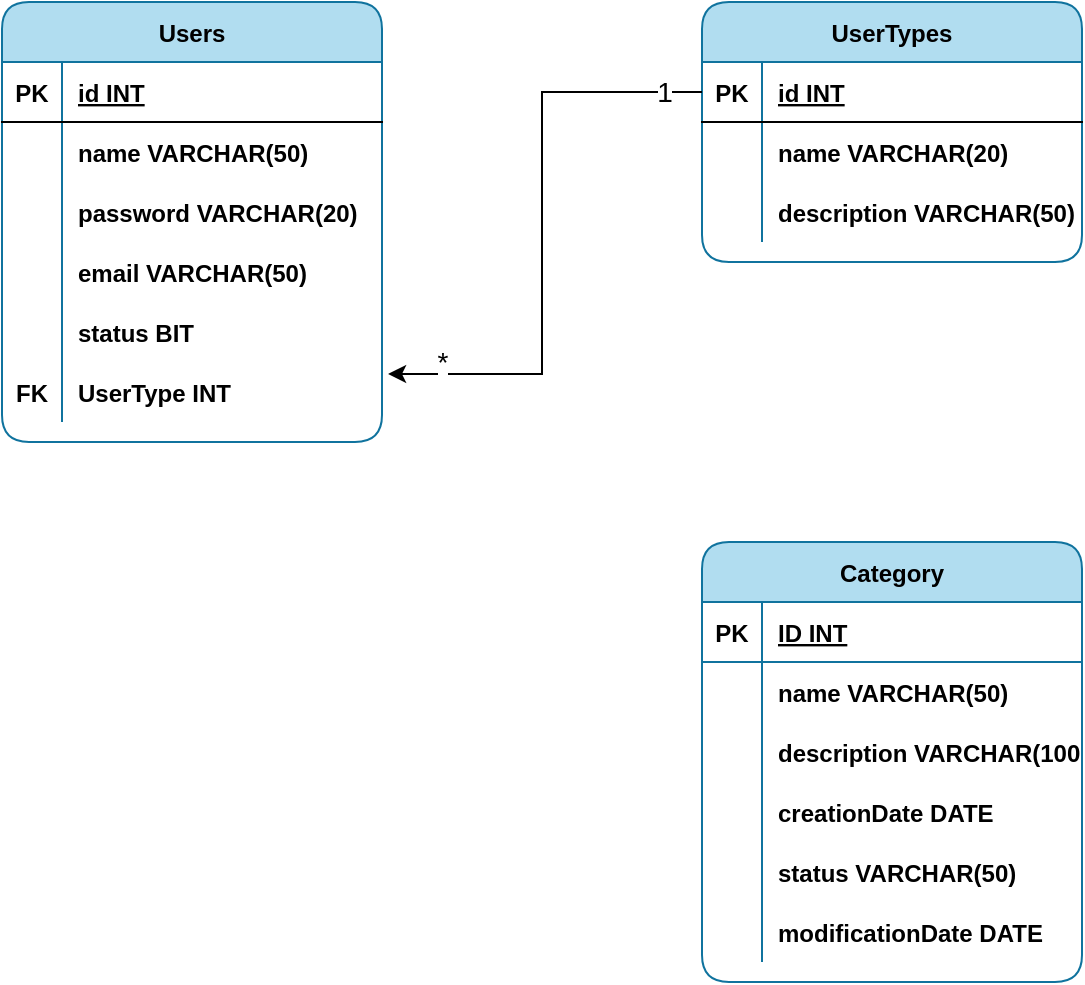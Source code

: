 <mxfile version="15.4.0" type="device"><diagram id="R2lEEEUBdFMjLlhIrx00" name="Page-1"><mxGraphModel dx="1271" dy="600" grid="1" gridSize="10" guides="1" tooltips="1" connect="1" arrows="1" fold="1" page="1" pageScale="1" pageWidth="850" pageHeight="1100" math="0" shadow="0" extFonts="Permanent Marker^https://fonts.googleapis.com/css?family=Permanent+Marker"><root><mxCell id="0"/><mxCell id="1" parent="0"/><mxCell id="CzEHlBc1Xpwd7CCSEpgQ-1" value="Users" style="shape=table;startSize=30;container=1;collapsible=1;childLayout=tableLayout;fixedRows=1;rowLines=0;fontStyle=1;align=center;resizeLast=1;rounded=1;fillColor=#b1ddf0;strokeColor=#10739e;" parent="1" vertex="1"><mxGeometry x="180" y="100" width="190" height="220" as="geometry"/></mxCell><mxCell id="CzEHlBc1Xpwd7CCSEpgQ-2" value="" style="shape=partialRectangle;collapsible=0;dropTarget=0;pointerEvents=0;fillColor=none;top=0;left=0;bottom=1;right=0;points=[[0,0.5],[1,0.5]];portConstraint=eastwest;" parent="CzEHlBc1Xpwd7CCSEpgQ-1" vertex="1"><mxGeometry y="30" width="190" height="30" as="geometry"/></mxCell><mxCell id="CzEHlBc1Xpwd7CCSEpgQ-3" value="PK" style="shape=partialRectangle;connectable=0;fillColor=none;top=0;left=0;bottom=0;right=0;fontStyle=1;overflow=hidden;" parent="CzEHlBc1Xpwd7CCSEpgQ-2" vertex="1"><mxGeometry width="30" height="30" as="geometry"><mxRectangle width="30" height="30" as="alternateBounds"/></mxGeometry></mxCell><mxCell id="CzEHlBc1Xpwd7CCSEpgQ-4" value="id INT" style="shape=partialRectangle;connectable=0;fillColor=none;top=0;left=0;bottom=0;right=0;align=left;spacingLeft=6;fontStyle=5;overflow=hidden;" parent="CzEHlBc1Xpwd7CCSEpgQ-2" vertex="1"><mxGeometry x="30" width="160" height="30" as="geometry"><mxRectangle width="160" height="30" as="alternateBounds"/></mxGeometry></mxCell><mxCell id="CzEHlBc1Xpwd7CCSEpgQ-5" value="" style="shape=partialRectangle;collapsible=0;dropTarget=0;pointerEvents=0;fillColor=none;top=0;left=0;bottom=0;right=0;points=[[0,0.5],[1,0.5]];portConstraint=eastwest;" parent="CzEHlBc1Xpwd7CCSEpgQ-1" vertex="1"><mxGeometry y="60" width="190" height="30" as="geometry"/></mxCell><mxCell id="CzEHlBc1Xpwd7CCSEpgQ-6" value="" style="shape=partialRectangle;connectable=0;fillColor=none;top=0;left=0;bottom=0;right=0;editable=1;overflow=hidden;" parent="CzEHlBc1Xpwd7CCSEpgQ-5" vertex="1"><mxGeometry width="30" height="30" as="geometry"><mxRectangle width="30" height="30" as="alternateBounds"/></mxGeometry></mxCell><mxCell id="CzEHlBc1Xpwd7CCSEpgQ-7" value="name VARCHAR(50)" style="shape=partialRectangle;connectable=0;fillColor=none;top=0;left=0;bottom=0;right=0;align=left;spacingLeft=6;overflow=hidden;fontStyle=1" parent="CzEHlBc1Xpwd7CCSEpgQ-5" vertex="1"><mxGeometry x="30" width="160" height="30" as="geometry"><mxRectangle width="160" height="30" as="alternateBounds"/></mxGeometry></mxCell><mxCell id="CzEHlBc1Xpwd7CCSEpgQ-8" value="" style="shape=partialRectangle;collapsible=0;dropTarget=0;pointerEvents=0;fillColor=none;top=0;left=0;bottom=0;right=0;points=[[0,0.5],[1,0.5]];portConstraint=eastwest;" parent="CzEHlBc1Xpwd7CCSEpgQ-1" vertex="1"><mxGeometry y="90" width="190" height="30" as="geometry"/></mxCell><mxCell id="CzEHlBc1Xpwd7CCSEpgQ-9" value="" style="shape=partialRectangle;connectable=0;fillColor=none;top=0;left=0;bottom=0;right=0;editable=1;overflow=hidden;" parent="CzEHlBc1Xpwd7CCSEpgQ-8" vertex="1"><mxGeometry width="30" height="30" as="geometry"><mxRectangle width="30" height="30" as="alternateBounds"/></mxGeometry></mxCell><mxCell id="CzEHlBc1Xpwd7CCSEpgQ-10" value="password VARCHAR(20)" style="shape=partialRectangle;connectable=0;fillColor=none;top=0;left=0;bottom=0;right=0;align=left;spacingLeft=6;overflow=hidden;fontStyle=1" parent="CzEHlBc1Xpwd7CCSEpgQ-8" vertex="1"><mxGeometry x="30" width="160" height="30" as="geometry"><mxRectangle width="160" height="30" as="alternateBounds"/></mxGeometry></mxCell><mxCell id="CzEHlBc1Xpwd7CCSEpgQ-11" value="" style="shape=partialRectangle;collapsible=0;dropTarget=0;pointerEvents=0;fillColor=none;top=0;left=0;bottom=0;right=0;points=[[0,0.5],[1,0.5]];portConstraint=eastwest;" parent="CzEHlBc1Xpwd7CCSEpgQ-1" vertex="1"><mxGeometry y="120" width="190" height="30" as="geometry"/></mxCell><mxCell id="CzEHlBc1Xpwd7CCSEpgQ-12" value="" style="shape=partialRectangle;connectable=0;fillColor=none;top=0;left=0;bottom=0;right=0;editable=1;overflow=hidden;" parent="CzEHlBc1Xpwd7CCSEpgQ-11" vertex="1"><mxGeometry width="30" height="30" as="geometry"><mxRectangle width="30" height="30" as="alternateBounds"/></mxGeometry></mxCell><mxCell id="CzEHlBc1Xpwd7CCSEpgQ-13" value="email VARCHAR(50)" style="shape=partialRectangle;connectable=0;fillColor=none;top=0;left=0;bottom=0;right=0;align=left;spacingLeft=6;overflow=hidden;fontStyle=1" parent="CzEHlBc1Xpwd7CCSEpgQ-11" vertex="1"><mxGeometry x="30" width="160" height="30" as="geometry"><mxRectangle width="160" height="30" as="alternateBounds"/></mxGeometry></mxCell><mxCell id="CzEHlBc1Xpwd7CCSEpgQ-14" value="" style="shape=partialRectangle;collapsible=0;dropTarget=0;pointerEvents=0;fillColor=none;top=0;left=0;bottom=0;right=0;points=[[0,0.5],[1,0.5]];portConstraint=eastwest;" parent="CzEHlBc1Xpwd7CCSEpgQ-1" vertex="1"><mxGeometry y="150" width="190" height="30" as="geometry"/></mxCell><mxCell id="CzEHlBc1Xpwd7CCSEpgQ-15" value="" style="shape=partialRectangle;connectable=0;fillColor=none;top=0;left=0;bottom=0;right=0;editable=1;overflow=hidden;" parent="CzEHlBc1Xpwd7CCSEpgQ-14" vertex="1"><mxGeometry width="30" height="30" as="geometry"><mxRectangle width="30" height="30" as="alternateBounds"/></mxGeometry></mxCell><mxCell id="CzEHlBc1Xpwd7CCSEpgQ-16" value="status BIT" style="shape=partialRectangle;connectable=0;fillColor=none;top=0;left=0;bottom=0;right=0;align=left;spacingLeft=6;overflow=hidden;fontStyle=1" parent="CzEHlBc1Xpwd7CCSEpgQ-14" vertex="1"><mxGeometry x="30" width="160" height="30" as="geometry"><mxRectangle width="160" height="30" as="alternateBounds"/></mxGeometry></mxCell><mxCell id="CzEHlBc1Xpwd7CCSEpgQ-23" value="" style="shape=partialRectangle;collapsible=0;dropTarget=0;pointerEvents=0;fillColor=none;top=0;left=0;bottom=0;right=0;points=[[0,0.5],[1,0.5]];portConstraint=eastwest;" parent="CzEHlBc1Xpwd7CCSEpgQ-1" vertex="1"><mxGeometry y="180" width="190" height="30" as="geometry"/></mxCell><mxCell id="CzEHlBc1Xpwd7CCSEpgQ-24" value="FK" style="shape=partialRectangle;connectable=0;fillColor=none;top=0;left=0;bottom=0;right=0;editable=1;overflow=hidden;fontStyle=1" parent="CzEHlBc1Xpwd7CCSEpgQ-23" vertex="1"><mxGeometry width="30" height="30" as="geometry"><mxRectangle width="30" height="30" as="alternateBounds"/></mxGeometry></mxCell><mxCell id="CzEHlBc1Xpwd7CCSEpgQ-25" value="UserType INT" style="shape=partialRectangle;connectable=0;fillColor=none;top=0;left=0;bottom=0;right=0;align=left;spacingLeft=6;overflow=hidden;fontStyle=1" parent="CzEHlBc1Xpwd7CCSEpgQ-23" vertex="1"><mxGeometry x="30" width="160" height="30" as="geometry"><mxRectangle width="160" height="30" as="alternateBounds"/></mxGeometry></mxCell><mxCell id="CzEHlBc1Xpwd7CCSEpgQ-45" value="UserTypes" style="shape=table;startSize=30;container=1;collapsible=1;childLayout=tableLayout;fixedRows=1;rowLines=0;fontStyle=1;align=center;resizeLast=1;rounded=1;fillColor=#b1ddf0;strokeColor=#10739e;" parent="1" vertex="1"><mxGeometry x="530" y="100" width="190" height="130" as="geometry"/></mxCell><mxCell id="CzEHlBc1Xpwd7CCSEpgQ-46" value="" style="shape=partialRectangle;collapsible=0;dropTarget=0;pointerEvents=0;fillColor=none;top=0;left=0;bottom=1;right=0;points=[[0,0.5],[1,0.5]];portConstraint=eastwest;" parent="CzEHlBc1Xpwd7CCSEpgQ-45" vertex="1"><mxGeometry y="30" width="190" height="30" as="geometry"/></mxCell><mxCell id="CzEHlBc1Xpwd7CCSEpgQ-47" value="PK" style="shape=partialRectangle;connectable=0;fillColor=none;top=0;left=0;bottom=0;right=0;fontStyle=1;overflow=hidden;" parent="CzEHlBc1Xpwd7CCSEpgQ-46" vertex="1"><mxGeometry width="30" height="30" as="geometry"><mxRectangle width="30" height="30" as="alternateBounds"/></mxGeometry></mxCell><mxCell id="CzEHlBc1Xpwd7CCSEpgQ-48" value="id INT" style="shape=partialRectangle;connectable=0;fillColor=none;top=0;left=0;bottom=0;right=0;align=left;spacingLeft=6;fontStyle=5;overflow=hidden;" parent="CzEHlBc1Xpwd7CCSEpgQ-46" vertex="1"><mxGeometry x="30" width="160" height="30" as="geometry"><mxRectangle width="160" height="30" as="alternateBounds"/></mxGeometry></mxCell><mxCell id="CzEHlBc1Xpwd7CCSEpgQ-49" value="" style="shape=partialRectangle;collapsible=0;dropTarget=0;pointerEvents=0;fillColor=none;top=0;left=0;bottom=0;right=0;points=[[0,0.5],[1,0.5]];portConstraint=eastwest;" parent="CzEHlBc1Xpwd7CCSEpgQ-45" vertex="1"><mxGeometry y="60" width="190" height="30" as="geometry"/></mxCell><mxCell id="CzEHlBc1Xpwd7CCSEpgQ-50" value="" style="shape=partialRectangle;connectable=0;fillColor=none;top=0;left=0;bottom=0;right=0;editable=1;overflow=hidden;" parent="CzEHlBc1Xpwd7CCSEpgQ-49" vertex="1"><mxGeometry width="30" height="30" as="geometry"><mxRectangle width="30" height="30" as="alternateBounds"/></mxGeometry></mxCell><mxCell id="CzEHlBc1Xpwd7CCSEpgQ-51" value="name VARCHAR(20)" style="shape=partialRectangle;connectable=0;fillColor=none;top=0;left=0;bottom=0;right=0;align=left;spacingLeft=6;overflow=hidden;fontStyle=1" parent="CzEHlBc1Xpwd7CCSEpgQ-49" vertex="1"><mxGeometry x="30" width="160" height="30" as="geometry"><mxRectangle width="160" height="30" as="alternateBounds"/></mxGeometry></mxCell><mxCell id="CzEHlBc1Xpwd7CCSEpgQ-52" value="" style="shape=partialRectangle;collapsible=0;dropTarget=0;pointerEvents=0;fillColor=none;top=0;left=0;bottom=0;right=0;points=[[0,0.5],[1,0.5]];portConstraint=eastwest;" parent="CzEHlBc1Xpwd7CCSEpgQ-45" vertex="1"><mxGeometry y="90" width="190" height="30" as="geometry"/></mxCell><mxCell id="CzEHlBc1Xpwd7CCSEpgQ-53" value="" style="shape=partialRectangle;connectable=0;fillColor=none;top=0;left=0;bottom=0;right=0;editable=1;overflow=hidden;" parent="CzEHlBc1Xpwd7CCSEpgQ-52" vertex="1"><mxGeometry width="30" height="30" as="geometry"><mxRectangle width="30" height="30" as="alternateBounds"/></mxGeometry></mxCell><mxCell id="CzEHlBc1Xpwd7CCSEpgQ-54" value="description VARCHAR(50)" style="shape=partialRectangle;connectable=0;fillColor=none;top=0;left=0;bottom=0;right=0;align=left;spacingLeft=6;overflow=hidden;fontStyle=1" parent="CzEHlBc1Xpwd7CCSEpgQ-52" vertex="1"><mxGeometry x="30" width="160" height="30" as="geometry"><mxRectangle width="160" height="30" as="alternateBounds"/></mxGeometry></mxCell><mxCell id="CzEHlBc1Xpwd7CCSEpgQ-63" style="edgeStyle=orthogonalEdgeStyle;rounded=0;orthogonalLoop=1;jettySize=auto;html=1;exitX=0;exitY=0.5;exitDx=0;exitDy=0;entryX=1.016;entryY=0.2;entryDx=0;entryDy=0;entryPerimeter=0;" parent="1" source="CzEHlBc1Xpwd7CCSEpgQ-46" target="CzEHlBc1Xpwd7CCSEpgQ-23" edge="1"><mxGeometry relative="1" as="geometry"/></mxCell><mxCell id="CzEHlBc1Xpwd7CCSEpgQ-64" value="1" style="edgeLabel;html=1;align=center;verticalAlign=middle;resizable=0;points=[];fontSize=14;" parent="CzEHlBc1Xpwd7CCSEpgQ-63" vertex="1" connectable="0"><mxGeometry x="-0.873" relative="1" as="geometry"><mxPoint as="offset"/></mxGeometry></mxCell><mxCell id="By8rmhVGEN32YmlcCtqm-1" value="*&lt;br style=&quot;font-size: 14px;&quot;&gt;&lt;font style=&quot;font-size: 14px;&quot;&gt;&lt;br style=&quot;font-size: 14px;&quot;&gt;&lt;/font&gt;" style="edgeLabel;html=1;align=center;verticalAlign=middle;resizable=0;points=[];fontSize=14;" parent="CzEHlBc1Xpwd7CCSEpgQ-63" vertex="1" connectable="0"><mxGeometry x="0.584" y="2" relative="1" as="geometry"><mxPoint x="-35" as="offset"/></mxGeometry></mxCell><mxCell id="YumIvtPbbXyIh5GDdxGA-14" value="Category" style="shape=table;startSize=30;container=1;collapsible=1;childLayout=tableLayout;fixedRows=1;rowLines=0;fontStyle=1;align=center;resizeLast=1;rounded=1;strokeColor=#10739e;fillColor=#b1ddf0;" vertex="1" parent="1"><mxGeometry x="530" y="370" width="190" height="220" as="geometry"/></mxCell><mxCell id="YumIvtPbbXyIh5GDdxGA-15" value="" style="shape=partialRectangle;collapsible=0;dropTarget=0;pointerEvents=0;fillColor=none;top=0;left=0;bottom=1;right=0;points=[[0,0.5],[1,0.5]];portConstraint=eastwest;rounded=1;startSize=30;strokeColor=#10739e;" vertex="1" parent="YumIvtPbbXyIh5GDdxGA-14"><mxGeometry y="30" width="190" height="30" as="geometry"/></mxCell><mxCell id="YumIvtPbbXyIh5GDdxGA-16" value="PK" style="shape=partialRectangle;connectable=0;fillColor=none;top=0;left=0;bottom=0;right=0;fontStyle=1;overflow=hidden;rounded=1;startSize=30;strokeColor=#10739e;" vertex="1" parent="YumIvtPbbXyIh5GDdxGA-15"><mxGeometry width="30" height="30" as="geometry"><mxRectangle width="30" height="30" as="alternateBounds"/></mxGeometry></mxCell><mxCell id="YumIvtPbbXyIh5GDdxGA-17" value="ID INT" style="shape=partialRectangle;connectable=0;fillColor=none;top=0;left=0;bottom=0;right=0;align=left;spacingLeft=6;fontStyle=5;overflow=hidden;rounded=1;startSize=30;strokeColor=#10739e;" vertex="1" parent="YumIvtPbbXyIh5GDdxGA-15"><mxGeometry x="30" width="160" height="30" as="geometry"><mxRectangle width="160" height="30" as="alternateBounds"/></mxGeometry></mxCell><mxCell id="YumIvtPbbXyIh5GDdxGA-18" value="" style="shape=partialRectangle;collapsible=0;dropTarget=0;pointerEvents=0;fillColor=none;top=0;left=0;bottom=0;right=0;points=[[0,0.5],[1,0.5]];portConstraint=eastwest;rounded=1;startSize=30;strokeColor=#10739e;" vertex="1" parent="YumIvtPbbXyIh5GDdxGA-14"><mxGeometry y="60" width="190" height="30" as="geometry"/></mxCell><mxCell id="YumIvtPbbXyIh5GDdxGA-19" value="" style="shape=partialRectangle;connectable=0;fillColor=none;top=0;left=0;bottom=0;right=0;editable=1;overflow=hidden;rounded=1;startSize=30;strokeColor=#10739e;" vertex="1" parent="YumIvtPbbXyIh5GDdxGA-18"><mxGeometry width="30" height="30" as="geometry"><mxRectangle width="30" height="30" as="alternateBounds"/></mxGeometry></mxCell><mxCell id="YumIvtPbbXyIh5GDdxGA-20" value="name VARCHAR(50)" style="shape=partialRectangle;connectable=0;fillColor=none;top=0;left=0;bottom=0;right=0;align=left;spacingLeft=6;overflow=hidden;rounded=1;startSize=30;strokeColor=#10739e;fontStyle=1" vertex="1" parent="YumIvtPbbXyIh5GDdxGA-18"><mxGeometry x="30" width="160" height="30" as="geometry"><mxRectangle width="160" height="30" as="alternateBounds"/></mxGeometry></mxCell><mxCell id="YumIvtPbbXyIh5GDdxGA-21" value="" style="shape=partialRectangle;collapsible=0;dropTarget=0;pointerEvents=0;fillColor=none;top=0;left=0;bottom=0;right=0;points=[[0,0.5],[1,0.5]];portConstraint=eastwest;rounded=1;startSize=30;strokeColor=#10739e;" vertex="1" parent="YumIvtPbbXyIh5GDdxGA-14"><mxGeometry y="90" width="190" height="30" as="geometry"/></mxCell><mxCell id="YumIvtPbbXyIh5GDdxGA-22" value="" style="shape=partialRectangle;connectable=0;fillColor=none;top=0;left=0;bottom=0;right=0;editable=1;overflow=hidden;rounded=1;startSize=30;strokeColor=#10739e;" vertex="1" parent="YumIvtPbbXyIh5GDdxGA-21"><mxGeometry width="30" height="30" as="geometry"><mxRectangle width="30" height="30" as="alternateBounds"/></mxGeometry></mxCell><mxCell id="YumIvtPbbXyIh5GDdxGA-23" value="description VARCHAR(100)" style="shape=partialRectangle;connectable=0;fillColor=none;top=0;left=0;bottom=0;right=0;align=left;spacingLeft=6;overflow=hidden;rounded=1;startSize=30;strokeColor=#10739e;fontStyle=1" vertex="1" parent="YumIvtPbbXyIh5GDdxGA-21"><mxGeometry x="30" width="160" height="30" as="geometry"><mxRectangle width="160" height="30" as="alternateBounds"/></mxGeometry></mxCell><mxCell id="YumIvtPbbXyIh5GDdxGA-24" value="" style="shape=partialRectangle;collapsible=0;dropTarget=0;pointerEvents=0;fillColor=none;top=0;left=0;bottom=0;right=0;points=[[0,0.5],[1,0.5]];portConstraint=eastwest;rounded=1;startSize=30;strokeColor=#10739e;" vertex="1" parent="YumIvtPbbXyIh5GDdxGA-14"><mxGeometry y="120" width="190" height="30" as="geometry"/></mxCell><mxCell id="YumIvtPbbXyIh5GDdxGA-25" value="" style="shape=partialRectangle;connectable=0;fillColor=none;top=0;left=0;bottom=0;right=0;editable=1;overflow=hidden;rounded=1;startSize=30;strokeColor=#10739e;" vertex="1" parent="YumIvtPbbXyIh5GDdxGA-24"><mxGeometry width="30" height="30" as="geometry"><mxRectangle width="30" height="30" as="alternateBounds"/></mxGeometry></mxCell><mxCell id="YumIvtPbbXyIh5GDdxGA-26" value="creationDate DATE" style="shape=partialRectangle;connectable=0;fillColor=none;top=0;left=0;bottom=0;right=0;align=left;spacingLeft=6;overflow=hidden;rounded=1;startSize=30;strokeColor=#10739e;fontStyle=1" vertex="1" parent="YumIvtPbbXyIh5GDdxGA-24"><mxGeometry x="30" width="160" height="30" as="geometry"><mxRectangle width="160" height="30" as="alternateBounds"/></mxGeometry></mxCell><mxCell id="YumIvtPbbXyIh5GDdxGA-27" value="" style="shape=partialRectangle;collapsible=0;dropTarget=0;pointerEvents=0;fillColor=none;top=0;left=0;bottom=0;right=0;points=[[0,0.5],[1,0.5]];portConstraint=eastwest;rounded=1;startSize=30;strokeColor=#10739e;" vertex="1" parent="YumIvtPbbXyIh5GDdxGA-14"><mxGeometry y="150" width="190" height="30" as="geometry"/></mxCell><mxCell id="YumIvtPbbXyIh5GDdxGA-28" value="" style="shape=partialRectangle;connectable=0;fillColor=none;top=0;left=0;bottom=0;right=0;editable=1;overflow=hidden;rounded=1;startSize=30;strokeColor=#10739e;" vertex="1" parent="YumIvtPbbXyIh5GDdxGA-27"><mxGeometry width="30" height="30" as="geometry"><mxRectangle width="30" height="30" as="alternateBounds"/></mxGeometry></mxCell><mxCell id="YumIvtPbbXyIh5GDdxGA-29" value="status VARCHAR(50)" style="shape=partialRectangle;connectable=0;fillColor=none;top=0;left=0;bottom=0;right=0;align=left;spacingLeft=6;overflow=hidden;rounded=1;startSize=30;strokeColor=#10739e;fontStyle=1" vertex="1" parent="YumIvtPbbXyIh5GDdxGA-27"><mxGeometry x="30" width="160" height="30" as="geometry"><mxRectangle width="160" height="30" as="alternateBounds"/></mxGeometry></mxCell><mxCell id="YumIvtPbbXyIh5GDdxGA-46" value="" style="shape=partialRectangle;collapsible=0;dropTarget=0;pointerEvents=0;fillColor=none;top=0;left=0;bottom=0;right=0;points=[[0,0.5],[1,0.5]];portConstraint=eastwest;rounded=1;startSize=30;strokeColor=#10739e;" vertex="1" parent="YumIvtPbbXyIh5GDdxGA-14"><mxGeometry y="180" width="190" height="30" as="geometry"/></mxCell><mxCell id="YumIvtPbbXyIh5GDdxGA-47" value="" style="shape=partialRectangle;connectable=0;fillColor=none;top=0;left=0;bottom=0;right=0;editable=1;overflow=hidden;rounded=1;startSize=30;strokeColor=#10739e;" vertex="1" parent="YumIvtPbbXyIh5GDdxGA-46"><mxGeometry width="30" height="30" as="geometry"><mxRectangle width="30" height="30" as="alternateBounds"/></mxGeometry></mxCell><mxCell id="YumIvtPbbXyIh5GDdxGA-48" value="modificationDate DATE" style="shape=partialRectangle;connectable=0;fillColor=none;top=0;left=0;bottom=0;right=0;align=left;spacingLeft=6;overflow=hidden;rounded=1;startSize=30;strokeColor=#10739e;fontStyle=1" vertex="1" parent="YumIvtPbbXyIh5GDdxGA-46"><mxGeometry x="30" width="160" height="30" as="geometry"><mxRectangle width="160" height="30" as="alternateBounds"/></mxGeometry></mxCell></root></mxGraphModel></diagram></mxfile>